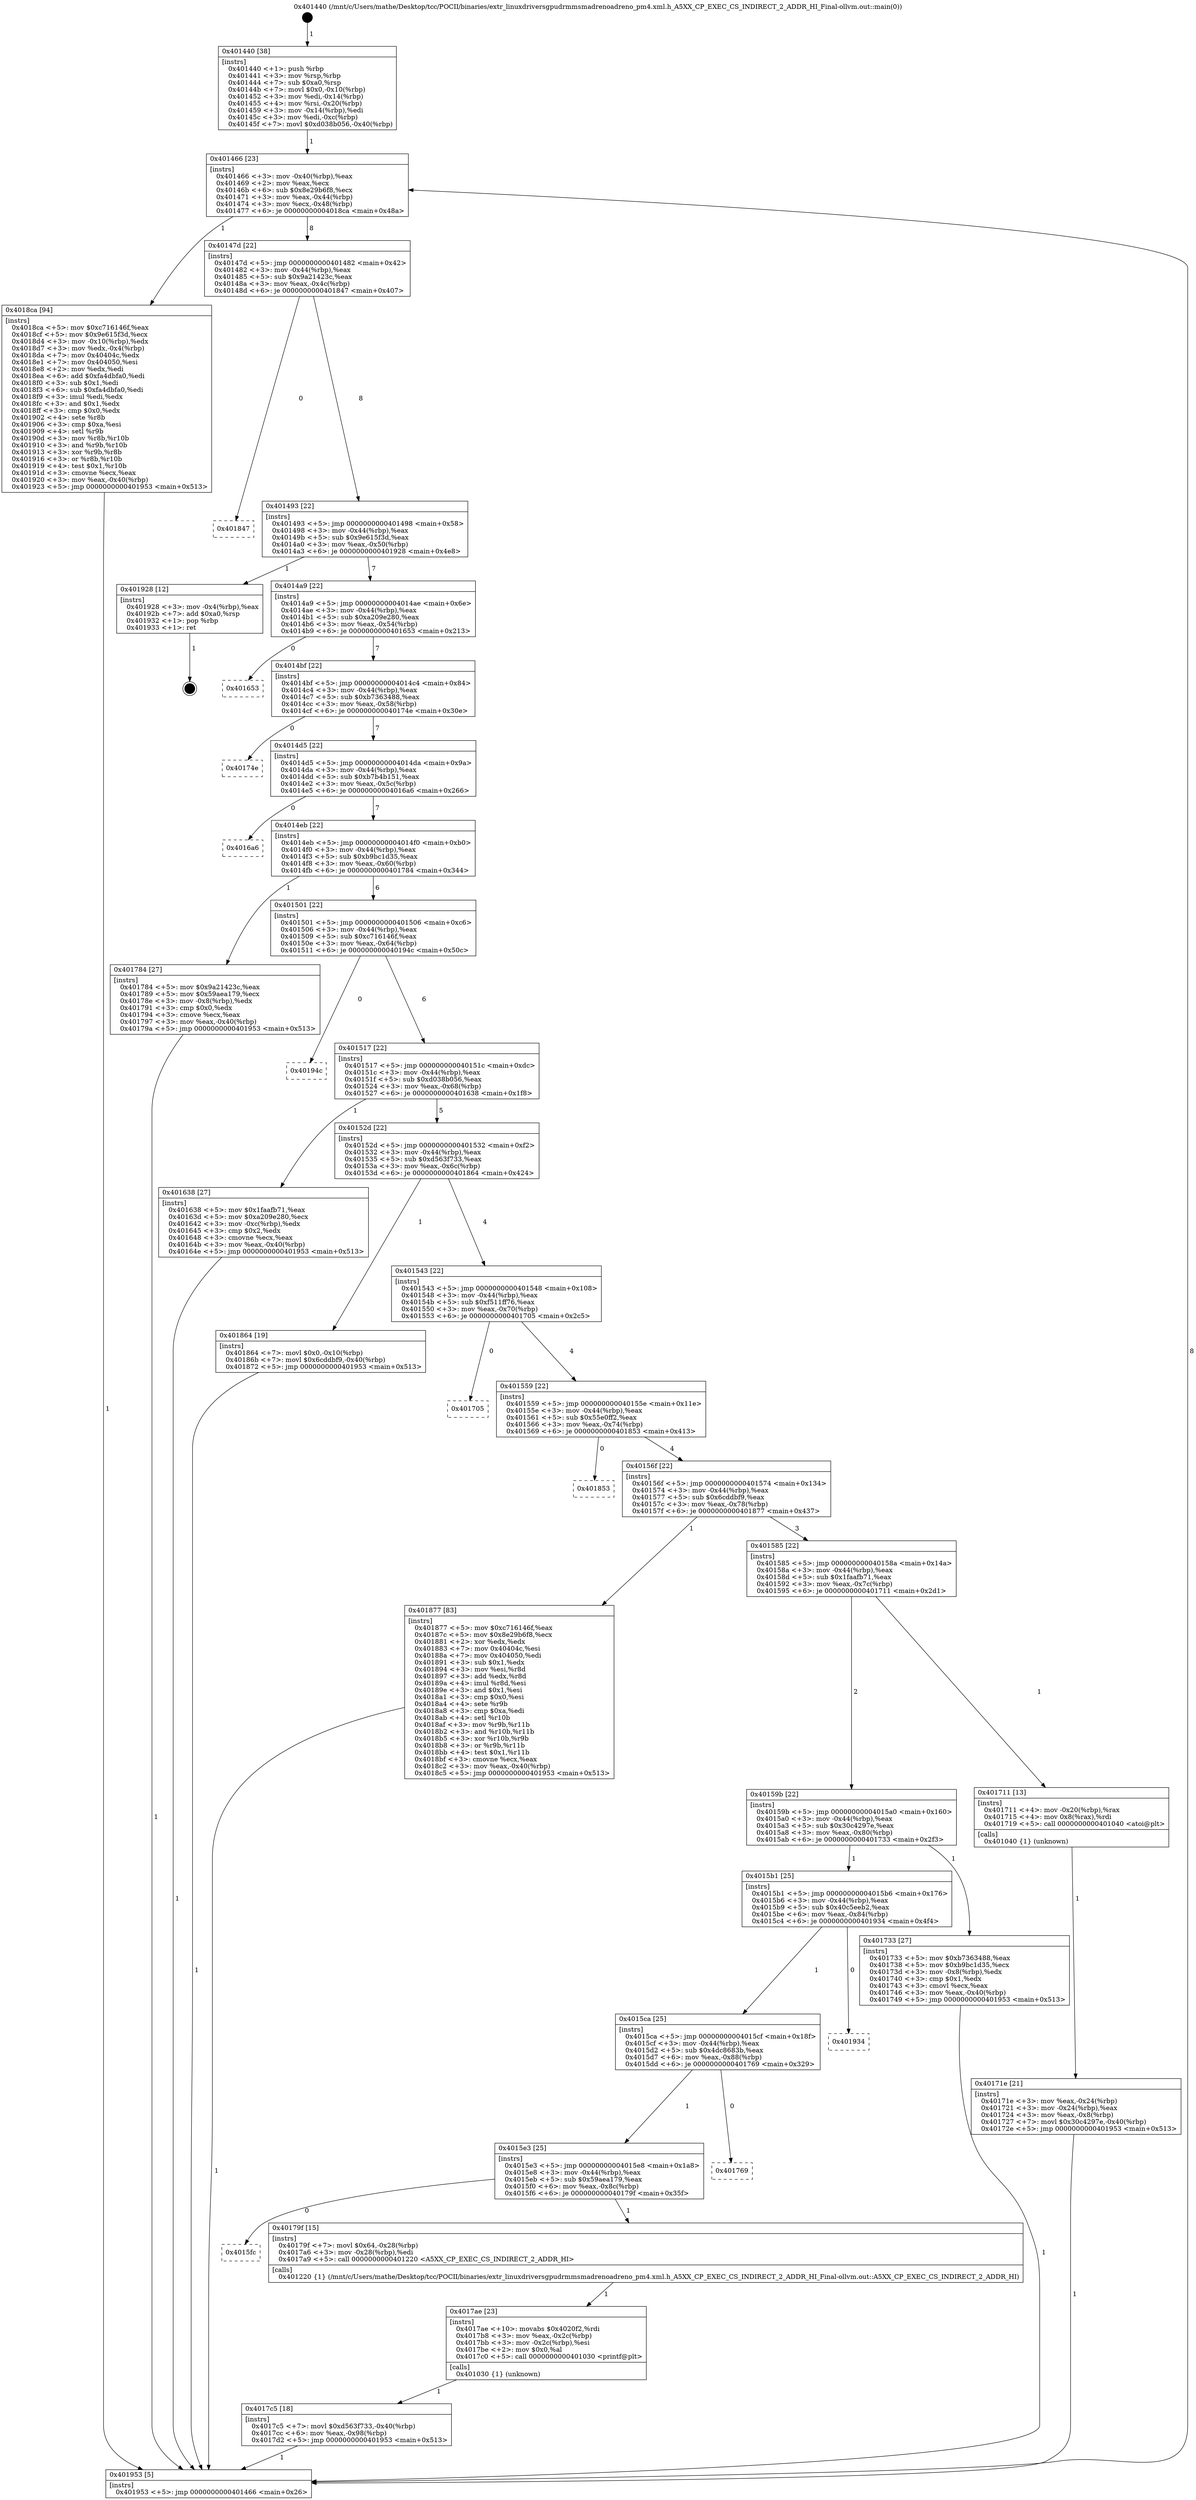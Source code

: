 digraph "0x401440" {
  label = "0x401440 (/mnt/c/Users/mathe/Desktop/tcc/POCII/binaries/extr_linuxdriversgpudrmmsmadrenoadreno_pm4.xml.h_A5XX_CP_EXEC_CS_INDIRECT_2_ADDR_HI_Final-ollvm.out::main(0))"
  labelloc = "t"
  node[shape=record]

  Entry [label="",width=0.3,height=0.3,shape=circle,fillcolor=black,style=filled]
  "0x401466" [label="{
     0x401466 [23]\l
     | [instrs]\l
     &nbsp;&nbsp;0x401466 \<+3\>: mov -0x40(%rbp),%eax\l
     &nbsp;&nbsp;0x401469 \<+2\>: mov %eax,%ecx\l
     &nbsp;&nbsp;0x40146b \<+6\>: sub $0x8e29b6f8,%ecx\l
     &nbsp;&nbsp;0x401471 \<+3\>: mov %eax,-0x44(%rbp)\l
     &nbsp;&nbsp;0x401474 \<+3\>: mov %ecx,-0x48(%rbp)\l
     &nbsp;&nbsp;0x401477 \<+6\>: je 00000000004018ca \<main+0x48a\>\l
  }"]
  "0x4018ca" [label="{
     0x4018ca [94]\l
     | [instrs]\l
     &nbsp;&nbsp;0x4018ca \<+5\>: mov $0xc716146f,%eax\l
     &nbsp;&nbsp;0x4018cf \<+5\>: mov $0x9e615f3d,%ecx\l
     &nbsp;&nbsp;0x4018d4 \<+3\>: mov -0x10(%rbp),%edx\l
     &nbsp;&nbsp;0x4018d7 \<+3\>: mov %edx,-0x4(%rbp)\l
     &nbsp;&nbsp;0x4018da \<+7\>: mov 0x40404c,%edx\l
     &nbsp;&nbsp;0x4018e1 \<+7\>: mov 0x404050,%esi\l
     &nbsp;&nbsp;0x4018e8 \<+2\>: mov %edx,%edi\l
     &nbsp;&nbsp;0x4018ea \<+6\>: add $0xfa4dbfa0,%edi\l
     &nbsp;&nbsp;0x4018f0 \<+3\>: sub $0x1,%edi\l
     &nbsp;&nbsp;0x4018f3 \<+6\>: sub $0xfa4dbfa0,%edi\l
     &nbsp;&nbsp;0x4018f9 \<+3\>: imul %edi,%edx\l
     &nbsp;&nbsp;0x4018fc \<+3\>: and $0x1,%edx\l
     &nbsp;&nbsp;0x4018ff \<+3\>: cmp $0x0,%edx\l
     &nbsp;&nbsp;0x401902 \<+4\>: sete %r8b\l
     &nbsp;&nbsp;0x401906 \<+3\>: cmp $0xa,%esi\l
     &nbsp;&nbsp;0x401909 \<+4\>: setl %r9b\l
     &nbsp;&nbsp;0x40190d \<+3\>: mov %r8b,%r10b\l
     &nbsp;&nbsp;0x401910 \<+3\>: and %r9b,%r10b\l
     &nbsp;&nbsp;0x401913 \<+3\>: xor %r9b,%r8b\l
     &nbsp;&nbsp;0x401916 \<+3\>: or %r8b,%r10b\l
     &nbsp;&nbsp;0x401919 \<+4\>: test $0x1,%r10b\l
     &nbsp;&nbsp;0x40191d \<+3\>: cmovne %ecx,%eax\l
     &nbsp;&nbsp;0x401920 \<+3\>: mov %eax,-0x40(%rbp)\l
     &nbsp;&nbsp;0x401923 \<+5\>: jmp 0000000000401953 \<main+0x513\>\l
  }"]
  "0x40147d" [label="{
     0x40147d [22]\l
     | [instrs]\l
     &nbsp;&nbsp;0x40147d \<+5\>: jmp 0000000000401482 \<main+0x42\>\l
     &nbsp;&nbsp;0x401482 \<+3\>: mov -0x44(%rbp),%eax\l
     &nbsp;&nbsp;0x401485 \<+5\>: sub $0x9a21423c,%eax\l
     &nbsp;&nbsp;0x40148a \<+3\>: mov %eax,-0x4c(%rbp)\l
     &nbsp;&nbsp;0x40148d \<+6\>: je 0000000000401847 \<main+0x407\>\l
  }"]
  Exit [label="",width=0.3,height=0.3,shape=circle,fillcolor=black,style=filled,peripheries=2]
  "0x401847" [label="{
     0x401847\l
  }", style=dashed]
  "0x401493" [label="{
     0x401493 [22]\l
     | [instrs]\l
     &nbsp;&nbsp;0x401493 \<+5\>: jmp 0000000000401498 \<main+0x58\>\l
     &nbsp;&nbsp;0x401498 \<+3\>: mov -0x44(%rbp),%eax\l
     &nbsp;&nbsp;0x40149b \<+5\>: sub $0x9e615f3d,%eax\l
     &nbsp;&nbsp;0x4014a0 \<+3\>: mov %eax,-0x50(%rbp)\l
     &nbsp;&nbsp;0x4014a3 \<+6\>: je 0000000000401928 \<main+0x4e8\>\l
  }"]
  "0x4017c5" [label="{
     0x4017c5 [18]\l
     | [instrs]\l
     &nbsp;&nbsp;0x4017c5 \<+7\>: movl $0xd563f733,-0x40(%rbp)\l
     &nbsp;&nbsp;0x4017cc \<+6\>: mov %eax,-0x98(%rbp)\l
     &nbsp;&nbsp;0x4017d2 \<+5\>: jmp 0000000000401953 \<main+0x513\>\l
  }"]
  "0x401928" [label="{
     0x401928 [12]\l
     | [instrs]\l
     &nbsp;&nbsp;0x401928 \<+3\>: mov -0x4(%rbp),%eax\l
     &nbsp;&nbsp;0x40192b \<+7\>: add $0xa0,%rsp\l
     &nbsp;&nbsp;0x401932 \<+1\>: pop %rbp\l
     &nbsp;&nbsp;0x401933 \<+1\>: ret\l
  }"]
  "0x4014a9" [label="{
     0x4014a9 [22]\l
     | [instrs]\l
     &nbsp;&nbsp;0x4014a9 \<+5\>: jmp 00000000004014ae \<main+0x6e\>\l
     &nbsp;&nbsp;0x4014ae \<+3\>: mov -0x44(%rbp),%eax\l
     &nbsp;&nbsp;0x4014b1 \<+5\>: sub $0xa209e280,%eax\l
     &nbsp;&nbsp;0x4014b6 \<+3\>: mov %eax,-0x54(%rbp)\l
     &nbsp;&nbsp;0x4014b9 \<+6\>: je 0000000000401653 \<main+0x213\>\l
  }"]
  "0x4017ae" [label="{
     0x4017ae [23]\l
     | [instrs]\l
     &nbsp;&nbsp;0x4017ae \<+10\>: movabs $0x4020f2,%rdi\l
     &nbsp;&nbsp;0x4017b8 \<+3\>: mov %eax,-0x2c(%rbp)\l
     &nbsp;&nbsp;0x4017bb \<+3\>: mov -0x2c(%rbp),%esi\l
     &nbsp;&nbsp;0x4017be \<+2\>: mov $0x0,%al\l
     &nbsp;&nbsp;0x4017c0 \<+5\>: call 0000000000401030 \<printf@plt\>\l
     | [calls]\l
     &nbsp;&nbsp;0x401030 \{1\} (unknown)\l
  }"]
  "0x401653" [label="{
     0x401653\l
  }", style=dashed]
  "0x4014bf" [label="{
     0x4014bf [22]\l
     | [instrs]\l
     &nbsp;&nbsp;0x4014bf \<+5\>: jmp 00000000004014c4 \<main+0x84\>\l
     &nbsp;&nbsp;0x4014c4 \<+3\>: mov -0x44(%rbp),%eax\l
     &nbsp;&nbsp;0x4014c7 \<+5\>: sub $0xb7363488,%eax\l
     &nbsp;&nbsp;0x4014cc \<+3\>: mov %eax,-0x58(%rbp)\l
     &nbsp;&nbsp;0x4014cf \<+6\>: je 000000000040174e \<main+0x30e\>\l
  }"]
  "0x4015fc" [label="{
     0x4015fc\l
  }", style=dashed]
  "0x40174e" [label="{
     0x40174e\l
  }", style=dashed]
  "0x4014d5" [label="{
     0x4014d5 [22]\l
     | [instrs]\l
     &nbsp;&nbsp;0x4014d5 \<+5\>: jmp 00000000004014da \<main+0x9a\>\l
     &nbsp;&nbsp;0x4014da \<+3\>: mov -0x44(%rbp),%eax\l
     &nbsp;&nbsp;0x4014dd \<+5\>: sub $0xb7b4b151,%eax\l
     &nbsp;&nbsp;0x4014e2 \<+3\>: mov %eax,-0x5c(%rbp)\l
     &nbsp;&nbsp;0x4014e5 \<+6\>: je 00000000004016a6 \<main+0x266\>\l
  }"]
  "0x40179f" [label="{
     0x40179f [15]\l
     | [instrs]\l
     &nbsp;&nbsp;0x40179f \<+7\>: movl $0x64,-0x28(%rbp)\l
     &nbsp;&nbsp;0x4017a6 \<+3\>: mov -0x28(%rbp),%edi\l
     &nbsp;&nbsp;0x4017a9 \<+5\>: call 0000000000401220 \<A5XX_CP_EXEC_CS_INDIRECT_2_ADDR_HI\>\l
     | [calls]\l
     &nbsp;&nbsp;0x401220 \{1\} (/mnt/c/Users/mathe/Desktop/tcc/POCII/binaries/extr_linuxdriversgpudrmmsmadrenoadreno_pm4.xml.h_A5XX_CP_EXEC_CS_INDIRECT_2_ADDR_HI_Final-ollvm.out::A5XX_CP_EXEC_CS_INDIRECT_2_ADDR_HI)\l
  }"]
  "0x4016a6" [label="{
     0x4016a6\l
  }", style=dashed]
  "0x4014eb" [label="{
     0x4014eb [22]\l
     | [instrs]\l
     &nbsp;&nbsp;0x4014eb \<+5\>: jmp 00000000004014f0 \<main+0xb0\>\l
     &nbsp;&nbsp;0x4014f0 \<+3\>: mov -0x44(%rbp),%eax\l
     &nbsp;&nbsp;0x4014f3 \<+5\>: sub $0xb9bc1d35,%eax\l
     &nbsp;&nbsp;0x4014f8 \<+3\>: mov %eax,-0x60(%rbp)\l
     &nbsp;&nbsp;0x4014fb \<+6\>: je 0000000000401784 \<main+0x344\>\l
  }"]
  "0x4015e3" [label="{
     0x4015e3 [25]\l
     | [instrs]\l
     &nbsp;&nbsp;0x4015e3 \<+5\>: jmp 00000000004015e8 \<main+0x1a8\>\l
     &nbsp;&nbsp;0x4015e8 \<+3\>: mov -0x44(%rbp),%eax\l
     &nbsp;&nbsp;0x4015eb \<+5\>: sub $0x59aea179,%eax\l
     &nbsp;&nbsp;0x4015f0 \<+6\>: mov %eax,-0x8c(%rbp)\l
     &nbsp;&nbsp;0x4015f6 \<+6\>: je 000000000040179f \<main+0x35f\>\l
  }"]
  "0x401784" [label="{
     0x401784 [27]\l
     | [instrs]\l
     &nbsp;&nbsp;0x401784 \<+5\>: mov $0x9a21423c,%eax\l
     &nbsp;&nbsp;0x401789 \<+5\>: mov $0x59aea179,%ecx\l
     &nbsp;&nbsp;0x40178e \<+3\>: mov -0x8(%rbp),%edx\l
     &nbsp;&nbsp;0x401791 \<+3\>: cmp $0x0,%edx\l
     &nbsp;&nbsp;0x401794 \<+3\>: cmove %ecx,%eax\l
     &nbsp;&nbsp;0x401797 \<+3\>: mov %eax,-0x40(%rbp)\l
     &nbsp;&nbsp;0x40179a \<+5\>: jmp 0000000000401953 \<main+0x513\>\l
  }"]
  "0x401501" [label="{
     0x401501 [22]\l
     | [instrs]\l
     &nbsp;&nbsp;0x401501 \<+5\>: jmp 0000000000401506 \<main+0xc6\>\l
     &nbsp;&nbsp;0x401506 \<+3\>: mov -0x44(%rbp),%eax\l
     &nbsp;&nbsp;0x401509 \<+5\>: sub $0xc716146f,%eax\l
     &nbsp;&nbsp;0x40150e \<+3\>: mov %eax,-0x64(%rbp)\l
     &nbsp;&nbsp;0x401511 \<+6\>: je 000000000040194c \<main+0x50c\>\l
  }"]
  "0x401769" [label="{
     0x401769\l
  }", style=dashed]
  "0x40194c" [label="{
     0x40194c\l
  }", style=dashed]
  "0x401517" [label="{
     0x401517 [22]\l
     | [instrs]\l
     &nbsp;&nbsp;0x401517 \<+5\>: jmp 000000000040151c \<main+0xdc\>\l
     &nbsp;&nbsp;0x40151c \<+3\>: mov -0x44(%rbp),%eax\l
     &nbsp;&nbsp;0x40151f \<+5\>: sub $0xd038b056,%eax\l
     &nbsp;&nbsp;0x401524 \<+3\>: mov %eax,-0x68(%rbp)\l
     &nbsp;&nbsp;0x401527 \<+6\>: je 0000000000401638 \<main+0x1f8\>\l
  }"]
  "0x4015ca" [label="{
     0x4015ca [25]\l
     | [instrs]\l
     &nbsp;&nbsp;0x4015ca \<+5\>: jmp 00000000004015cf \<main+0x18f\>\l
     &nbsp;&nbsp;0x4015cf \<+3\>: mov -0x44(%rbp),%eax\l
     &nbsp;&nbsp;0x4015d2 \<+5\>: sub $0x4dc8683b,%eax\l
     &nbsp;&nbsp;0x4015d7 \<+6\>: mov %eax,-0x88(%rbp)\l
     &nbsp;&nbsp;0x4015dd \<+6\>: je 0000000000401769 \<main+0x329\>\l
  }"]
  "0x401638" [label="{
     0x401638 [27]\l
     | [instrs]\l
     &nbsp;&nbsp;0x401638 \<+5\>: mov $0x1faafb71,%eax\l
     &nbsp;&nbsp;0x40163d \<+5\>: mov $0xa209e280,%ecx\l
     &nbsp;&nbsp;0x401642 \<+3\>: mov -0xc(%rbp),%edx\l
     &nbsp;&nbsp;0x401645 \<+3\>: cmp $0x2,%edx\l
     &nbsp;&nbsp;0x401648 \<+3\>: cmovne %ecx,%eax\l
     &nbsp;&nbsp;0x40164b \<+3\>: mov %eax,-0x40(%rbp)\l
     &nbsp;&nbsp;0x40164e \<+5\>: jmp 0000000000401953 \<main+0x513\>\l
  }"]
  "0x40152d" [label="{
     0x40152d [22]\l
     | [instrs]\l
     &nbsp;&nbsp;0x40152d \<+5\>: jmp 0000000000401532 \<main+0xf2\>\l
     &nbsp;&nbsp;0x401532 \<+3\>: mov -0x44(%rbp),%eax\l
     &nbsp;&nbsp;0x401535 \<+5\>: sub $0xd563f733,%eax\l
     &nbsp;&nbsp;0x40153a \<+3\>: mov %eax,-0x6c(%rbp)\l
     &nbsp;&nbsp;0x40153d \<+6\>: je 0000000000401864 \<main+0x424\>\l
  }"]
  "0x401953" [label="{
     0x401953 [5]\l
     | [instrs]\l
     &nbsp;&nbsp;0x401953 \<+5\>: jmp 0000000000401466 \<main+0x26\>\l
  }"]
  "0x401440" [label="{
     0x401440 [38]\l
     | [instrs]\l
     &nbsp;&nbsp;0x401440 \<+1\>: push %rbp\l
     &nbsp;&nbsp;0x401441 \<+3\>: mov %rsp,%rbp\l
     &nbsp;&nbsp;0x401444 \<+7\>: sub $0xa0,%rsp\l
     &nbsp;&nbsp;0x40144b \<+7\>: movl $0x0,-0x10(%rbp)\l
     &nbsp;&nbsp;0x401452 \<+3\>: mov %edi,-0x14(%rbp)\l
     &nbsp;&nbsp;0x401455 \<+4\>: mov %rsi,-0x20(%rbp)\l
     &nbsp;&nbsp;0x401459 \<+3\>: mov -0x14(%rbp),%edi\l
     &nbsp;&nbsp;0x40145c \<+3\>: mov %edi,-0xc(%rbp)\l
     &nbsp;&nbsp;0x40145f \<+7\>: movl $0xd038b056,-0x40(%rbp)\l
  }"]
  "0x401934" [label="{
     0x401934\l
  }", style=dashed]
  "0x401864" [label="{
     0x401864 [19]\l
     | [instrs]\l
     &nbsp;&nbsp;0x401864 \<+7\>: movl $0x0,-0x10(%rbp)\l
     &nbsp;&nbsp;0x40186b \<+7\>: movl $0x6cddbf9,-0x40(%rbp)\l
     &nbsp;&nbsp;0x401872 \<+5\>: jmp 0000000000401953 \<main+0x513\>\l
  }"]
  "0x401543" [label="{
     0x401543 [22]\l
     | [instrs]\l
     &nbsp;&nbsp;0x401543 \<+5\>: jmp 0000000000401548 \<main+0x108\>\l
     &nbsp;&nbsp;0x401548 \<+3\>: mov -0x44(%rbp),%eax\l
     &nbsp;&nbsp;0x40154b \<+5\>: sub $0xf511ff76,%eax\l
     &nbsp;&nbsp;0x401550 \<+3\>: mov %eax,-0x70(%rbp)\l
     &nbsp;&nbsp;0x401553 \<+6\>: je 0000000000401705 \<main+0x2c5\>\l
  }"]
  "0x4015b1" [label="{
     0x4015b1 [25]\l
     | [instrs]\l
     &nbsp;&nbsp;0x4015b1 \<+5\>: jmp 00000000004015b6 \<main+0x176\>\l
     &nbsp;&nbsp;0x4015b6 \<+3\>: mov -0x44(%rbp),%eax\l
     &nbsp;&nbsp;0x4015b9 \<+5\>: sub $0x40c5eeb2,%eax\l
     &nbsp;&nbsp;0x4015be \<+6\>: mov %eax,-0x84(%rbp)\l
     &nbsp;&nbsp;0x4015c4 \<+6\>: je 0000000000401934 \<main+0x4f4\>\l
  }"]
  "0x401705" [label="{
     0x401705\l
  }", style=dashed]
  "0x401559" [label="{
     0x401559 [22]\l
     | [instrs]\l
     &nbsp;&nbsp;0x401559 \<+5\>: jmp 000000000040155e \<main+0x11e\>\l
     &nbsp;&nbsp;0x40155e \<+3\>: mov -0x44(%rbp),%eax\l
     &nbsp;&nbsp;0x401561 \<+5\>: sub $0x55e0ff2,%eax\l
     &nbsp;&nbsp;0x401566 \<+3\>: mov %eax,-0x74(%rbp)\l
     &nbsp;&nbsp;0x401569 \<+6\>: je 0000000000401853 \<main+0x413\>\l
  }"]
  "0x401733" [label="{
     0x401733 [27]\l
     | [instrs]\l
     &nbsp;&nbsp;0x401733 \<+5\>: mov $0xb7363488,%eax\l
     &nbsp;&nbsp;0x401738 \<+5\>: mov $0xb9bc1d35,%ecx\l
     &nbsp;&nbsp;0x40173d \<+3\>: mov -0x8(%rbp),%edx\l
     &nbsp;&nbsp;0x401740 \<+3\>: cmp $0x1,%edx\l
     &nbsp;&nbsp;0x401743 \<+3\>: cmovl %ecx,%eax\l
     &nbsp;&nbsp;0x401746 \<+3\>: mov %eax,-0x40(%rbp)\l
     &nbsp;&nbsp;0x401749 \<+5\>: jmp 0000000000401953 \<main+0x513\>\l
  }"]
  "0x401853" [label="{
     0x401853\l
  }", style=dashed]
  "0x40156f" [label="{
     0x40156f [22]\l
     | [instrs]\l
     &nbsp;&nbsp;0x40156f \<+5\>: jmp 0000000000401574 \<main+0x134\>\l
     &nbsp;&nbsp;0x401574 \<+3\>: mov -0x44(%rbp),%eax\l
     &nbsp;&nbsp;0x401577 \<+5\>: sub $0x6cddbf9,%eax\l
     &nbsp;&nbsp;0x40157c \<+3\>: mov %eax,-0x78(%rbp)\l
     &nbsp;&nbsp;0x40157f \<+6\>: je 0000000000401877 \<main+0x437\>\l
  }"]
  "0x40171e" [label="{
     0x40171e [21]\l
     | [instrs]\l
     &nbsp;&nbsp;0x40171e \<+3\>: mov %eax,-0x24(%rbp)\l
     &nbsp;&nbsp;0x401721 \<+3\>: mov -0x24(%rbp),%eax\l
     &nbsp;&nbsp;0x401724 \<+3\>: mov %eax,-0x8(%rbp)\l
     &nbsp;&nbsp;0x401727 \<+7\>: movl $0x30c4297e,-0x40(%rbp)\l
     &nbsp;&nbsp;0x40172e \<+5\>: jmp 0000000000401953 \<main+0x513\>\l
  }"]
  "0x401877" [label="{
     0x401877 [83]\l
     | [instrs]\l
     &nbsp;&nbsp;0x401877 \<+5\>: mov $0xc716146f,%eax\l
     &nbsp;&nbsp;0x40187c \<+5\>: mov $0x8e29b6f8,%ecx\l
     &nbsp;&nbsp;0x401881 \<+2\>: xor %edx,%edx\l
     &nbsp;&nbsp;0x401883 \<+7\>: mov 0x40404c,%esi\l
     &nbsp;&nbsp;0x40188a \<+7\>: mov 0x404050,%edi\l
     &nbsp;&nbsp;0x401891 \<+3\>: sub $0x1,%edx\l
     &nbsp;&nbsp;0x401894 \<+3\>: mov %esi,%r8d\l
     &nbsp;&nbsp;0x401897 \<+3\>: add %edx,%r8d\l
     &nbsp;&nbsp;0x40189a \<+4\>: imul %r8d,%esi\l
     &nbsp;&nbsp;0x40189e \<+3\>: and $0x1,%esi\l
     &nbsp;&nbsp;0x4018a1 \<+3\>: cmp $0x0,%esi\l
     &nbsp;&nbsp;0x4018a4 \<+4\>: sete %r9b\l
     &nbsp;&nbsp;0x4018a8 \<+3\>: cmp $0xa,%edi\l
     &nbsp;&nbsp;0x4018ab \<+4\>: setl %r10b\l
     &nbsp;&nbsp;0x4018af \<+3\>: mov %r9b,%r11b\l
     &nbsp;&nbsp;0x4018b2 \<+3\>: and %r10b,%r11b\l
     &nbsp;&nbsp;0x4018b5 \<+3\>: xor %r10b,%r9b\l
     &nbsp;&nbsp;0x4018b8 \<+3\>: or %r9b,%r11b\l
     &nbsp;&nbsp;0x4018bb \<+4\>: test $0x1,%r11b\l
     &nbsp;&nbsp;0x4018bf \<+3\>: cmovne %ecx,%eax\l
     &nbsp;&nbsp;0x4018c2 \<+3\>: mov %eax,-0x40(%rbp)\l
     &nbsp;&nbsp;0x4018c5 \<+5\>: jmp 0000000000401953 \<main+0x513\>\l
  }"]
  "0x401585" [label="{
     0x401585 [22]\l
     | [instrs]\l
     &nbsp;&nbsp;0x401585 \<+5\>: jmp 000000000040158a \<main+0x14a\>\l
     &nbsp;&nbsp;0x40158a \<+3\>: mov -0x44(%rbp),%eax\l
     &nbsp;&nbsp;0x40158d \<+5\>: sub $0x1faafb71,%eax\l
     &nbsp;&nbsp;0x401592 \<+3\>: mov %eax,-0x7c(%rbp)\l
     &nbsp;&nbsp;0x401595 \<+6\>: je 0000000000401711 \<main+0x2d1\>\l
  }"]
  "0x40159b" [label="{
     0x40159b [22]\l
     | [instrs]\l
     &nbsp;&nbsp;0x40159b \<+5\>: jmp 00000000004015a0 \<main+0x160\>\l
     &nbsp;&nbsp;0x4015a0 \<+3\>: mov -0x44(%rbp),%eax\l
     &nbsp;&nbsp;0x4015a3 \<+5\>: sub $0x30c4297e,%eax\l
     &nbsp;&nbsp;0x4015a8 \<+3\>: mov %eax,-0x80(%rbp)\l
     &nbsp;&nbsp;0x4015ab \<+6\>: je 0000000000401733 \<main+0x2f3\>\l
  }"]
  "0x401711" [label="{
     0x401711 [13]\l
     | [instrs]\l
     &nbsp;&nbsp;0x401711 \<+4\>: mov -0x20(%rbp),%rax\l
     &nbsp;&nbsp;0x401715 \<+4\>: mov 0x8(%rax),%rdi\l
     &nbsp;&nbsp;0x401719 \<+5\>: call 0000000000401040 \<atoi@plt\>\l
     | [calls]\l
     &nbsp;&nbsp;0x401040 \{1\} (unknown)\l
  }"]
  Entry -> "0x401440" [label=" 1"]
  "0x401466" -> "0x4018ca" [label=" 1"]
  "0x401466" -> "0x40147d" [label=" 8"]
  "0x401928" -> Exit [label=" 1"]
  "0x40147d" -> "0x401847" [label=" 0"]
  "0x40147d" -> "0x401493" [label=" 8"]
  "0x4018ca" -> "0x401953" [label=" 1"]
  "0x401493" -> "0x401928" [label=" 1"]
  "0x401493" -> "0x4014a9" [label=" 7"]
  "0x401877" -> "0x401953" [label=" 1"]
  "0x4014a9" -> "0x401653" [label=" 0"]
  "0x4014a9" -> "0x4014bf" [label=" 7"]
  "0x401864" -> "0x401953" [label=" 1"]
  "0x4014bf" -> "0x40174e" [label=" 0"]
  "0x4014bf" -> "0x4014d5" [label=" 7"]
  "0x4017c5" -> "0x401953" [label=" 1"]
  "0x4014d5" -> "0x4016a6" [label=" 0"]
  "0x4014d5" -> "0x4014eb" [label=" 7"]
  "0x4017ae" -> "0x4017c5" [label=" 1"]
  "0x4014eb" -> "0x401784" [label=" 1"]
  "0x4014eb" -> "0x401501" [label=" 6"]
  "0x4015e3" -> "0x4015fc" [label=" 0"]
  "0x401501" -> "0x40194c" [label=" 0"]
  "0x401501" -> "0x401517" [label=" 6"]
  "0x4015e3" -> "0x40179f" [label=" 1"]
  "0x401517" -> "0x401638" [label=" 1"]
  "0x401517" -> "0x40152d" [label=" 5"]
  "0x401638" -> "0x401953" [label=" 1"]
  "0x401440" -> "0x401466" [label=" 1"]
  "0x401953" -> "0x401466" [label=" 8"]
  "0x4015ca" -> "0x4015e3" [label=" 1"]
  "0x40152d" -> "0x401864" [label=" 1"]
  "0x40152d" -> "0x401543" [label=" 4"]
  "0x4015ca" -> "0x401769" [label=" 0"]
  "0x401543" -> "0x401705" [label=" 0"]
  "0x401543" -> "0x401559" [label=" 4"]
  "0x4015b1" -> "0x4015ca" [label=" 1"]
  "0x401559" -> "0x401853" [label=" 0"]
  "0x401559" -> "0x40156f" [label=" 4"]
  "0x4015b1" -> "0x401934" [label=" 0"]
  "0x40156f" -> "0x401877" [label=" 1"]
  "0x40156f" -> "0x401585" [label=" 3"]
  "0x401784" -> "0x401953" [label=" 1"]
  "0x401585" -> "0x401711" [label=" 1"]
  "0x401585" -> "0x40159b" [label=" 2"]
  "0x401711" -> "0x40171e" [label=" 1"]
  "0x40171e" -> "0x401953" [label=" 1"]
  "0x40179f" -> "0x4017ae" [label=" 1"]
  "0x40159b" -> "0x401733" [label=" 1"]
  "0x40159b" -> "0x4015b1" [label=" 1"]
  "0x401733" -> "0x401953" [label=" 1"]
}
